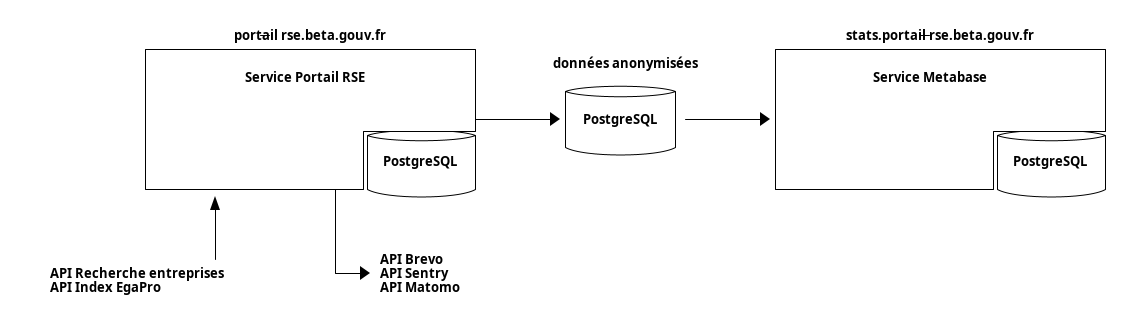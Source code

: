 @startditaa(--no-shadows)

                 portail-rse.beta.gouv.fr                                    stats.portail-rse.beta.gouv.fr
            +--------------------------------+                             +--------------------------------+
            |                                |     données anonymisées     |                                |
            |      Service Portail RSE       |                             |       Service Metabase         |
            |                                |        +----------+         |                                |
            |                                |        |          |         |                                |
            |                                +------->|PostgreSQL|-------->+                                |
            |                     +----------+        |       {s}|         |                     +----------+
            |                     |          |        +----------+         |                     |          |
            |                     |PostgreSQL|                             |                     |PostgreSQL|
            |                     |       {s}|                             |                     |       {s}|
            +------+-----------+--+----------+                             +---------------------+----------+
                   ^           |
                   |           |
                   |           |
                   |           |
                   |           |    API Brevo
   API Recherche entreprises   +--> API Sentry
   API Index EgaPro                 API Matomo

@endditaa
